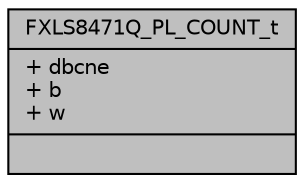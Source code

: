 digraph "FXLS8471Q_PL_COUNT_t"
{
  edge [fontname="Helvetica",fontsize="10",labelfontname="Helvetica",labelfontsize="10"];
  node [fontname="Helvetica",fontsize="10",shape=record];
  Node1 [label="{FXLS8471Q_PL_COUNT_t\n|+ dbcne\l+ b\l+ w\l|}",height=0.2,width=0.4,color="black", fillcolor="grey75", style="filled", fontcolor="black"];
}
